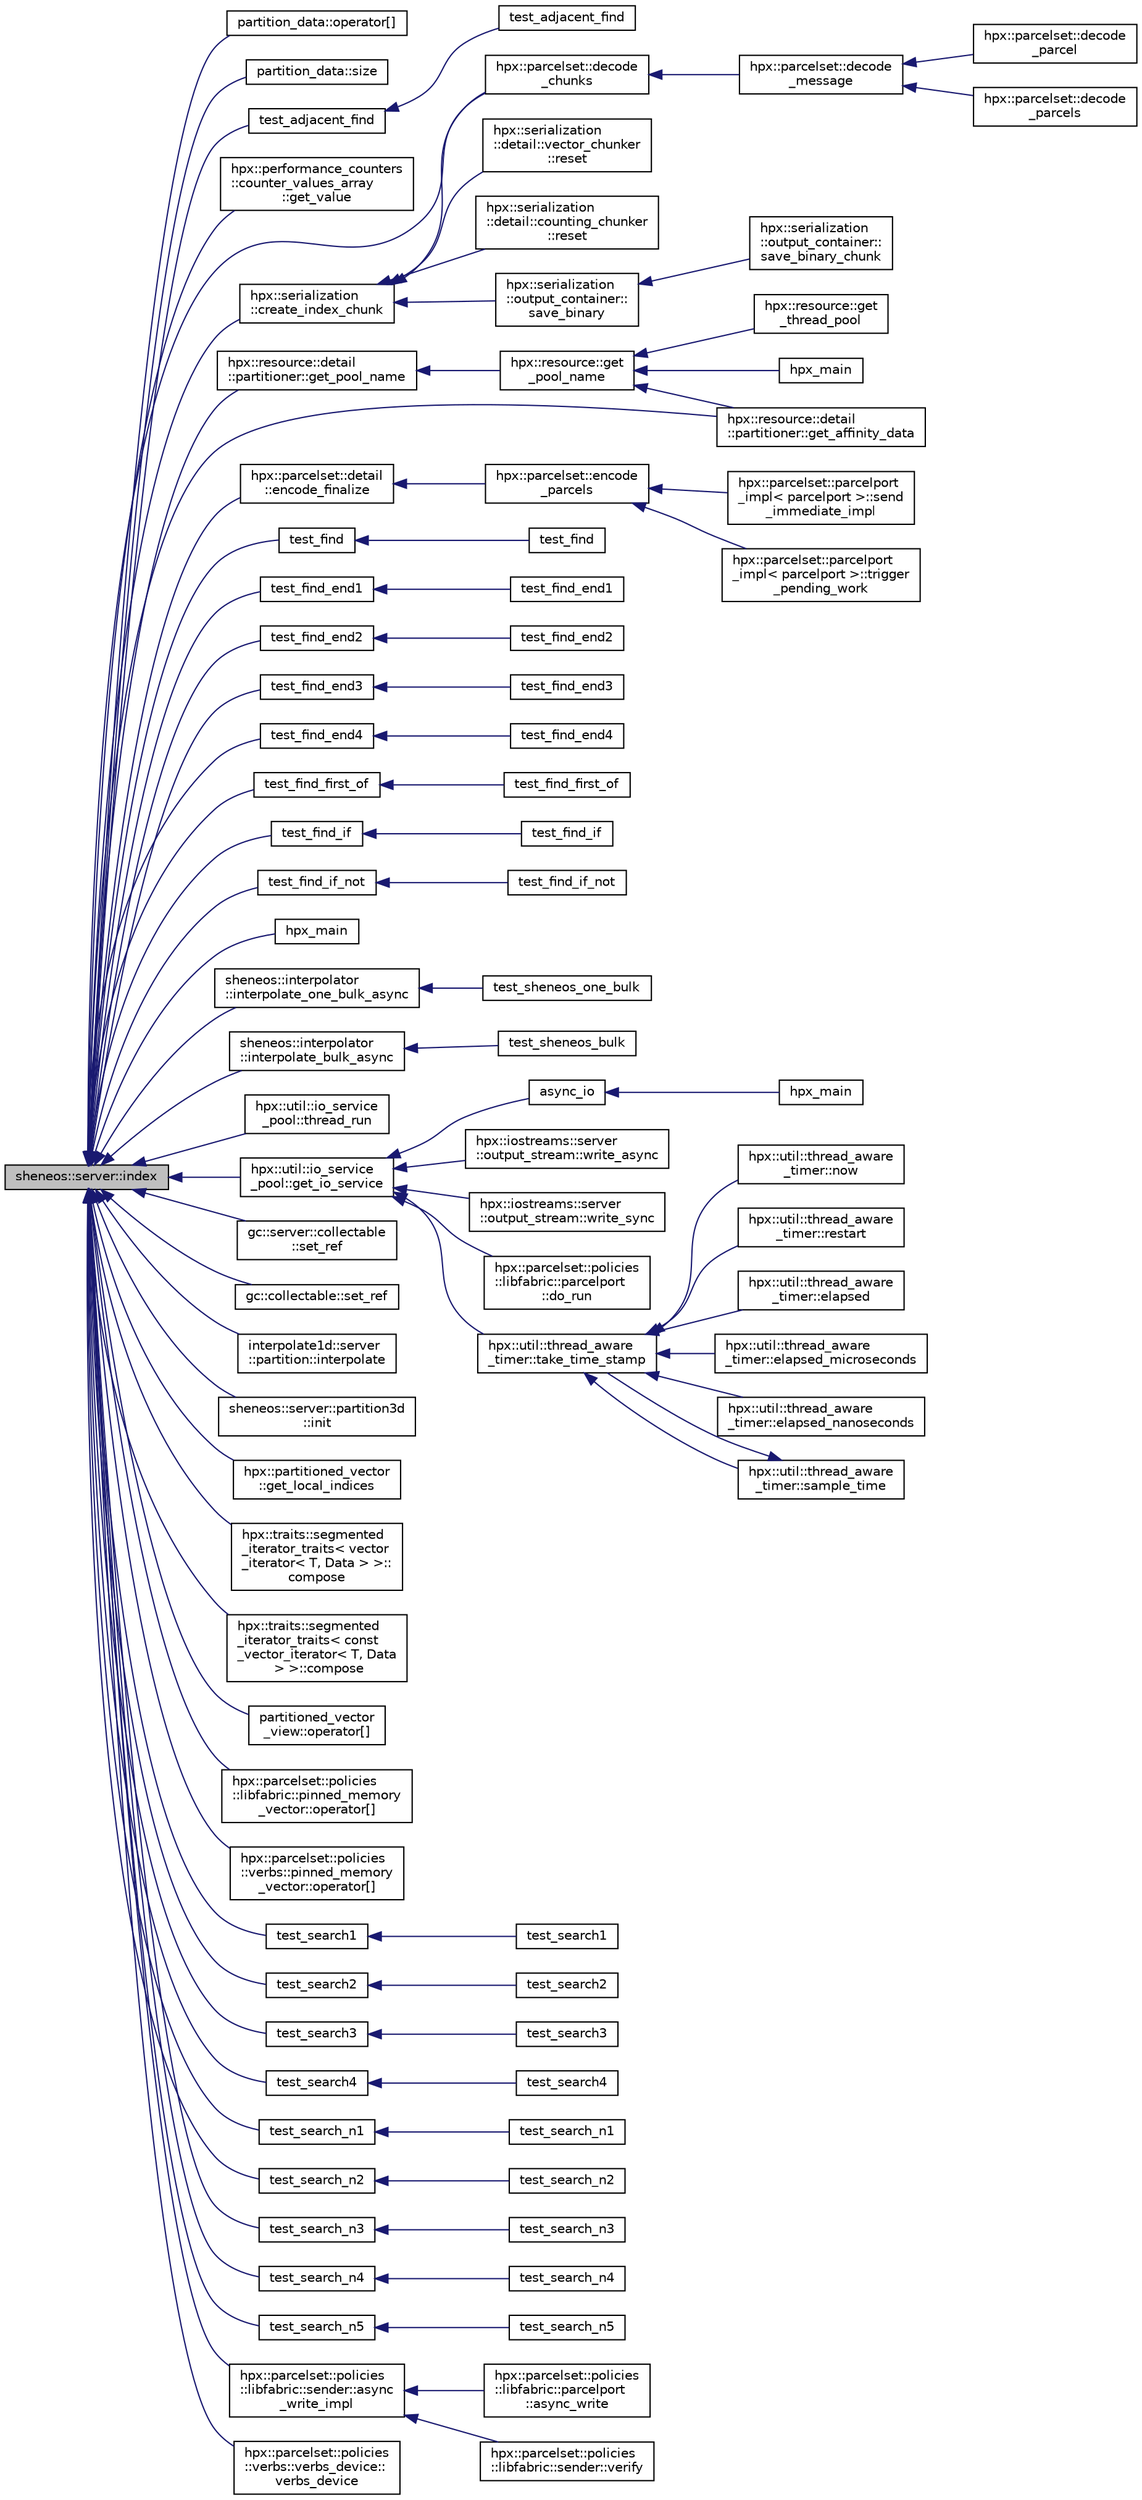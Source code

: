 digraph "sheneos::server::index"
{
  edge [fontname="Helvetica",fontsize="10",labelfontname="Helvetica",labelfontsize="10"];
  node [fontname="Helvetica",fontsize="10",shape=record];
  rankdir="LR";
  Node1 [label="sheneos::server::index",height=0.2,width=0.4,color="black", fillcolor="grey75", style="filled", fontcolor="black"];
  Node1 -> Node2 [dir="back",color="midnightblue",fontsize="10",style="solid",fontname="Helvetica"];
  Node2 [label="partition_data::operator[]",height=0.2,width=0.4,color="black", fillcolor="white", style="filled",URL="$da/d97/structpartition__data.html#a5025dfde8c5b9396bc868ee5fb855f09"];
  Node1 -> Node3 [dir="back",color="midnightblue",fontsize="10",style="solid",fontname="Helvetica"];
  Node3 [label="partition_data::size",height=0.2,width=0.4,color="black", fillcolor="white", style="filled",URL="$da/d97/structpartition__data.html#a4fba3ef8b0d3058a6d6b37718202b9ab"];
  Node1 -> Node4 [dir="back",color="midnightblue",fontsize="10",style="solid",fontname="Helvetica"];
  Node4 [label="test_adjacent_find",height=0.2,width=0.4,color="black", fillcolor="white", style="filled",URL="$d2/d99/adjacentfind_8cpp.html#a085124d7b6db3951bf6d7da430a9c479"];
  Node4 -> Node5 [dir="back",color="midnightblue",fontsize="10",style="solid",fontname="Helvetica"];
  Node5 [label="test_adjacent_find",height=0.2,width=0.4,color="black", fillcolor="white", style="filled",URL="$d2/d99/adjacentfind_8cpp.html#a466f88b66e1561e75c71c0e2d041c4e6"];
  Node1 -> Node6 [dir="back",color="midnightblue",fontsize="10",style="solid",fontname="Helvetica"];
  Node6 [label="hpx::performance_counters\l::counter_values_array\l::get_value",height=0.2,width=0.4,color="black", fillcolor="white", style="filled",URL="$de/d61/structhpx_1_1performance__counters_1_1counter__values__array.html#a52aca24e1d2866a0685707c64a116416",tooltip="Retrieve the &#39;real&#39; value of the counter_value, converted to the requested type T. "];
  Node1 -> Node7 [dir="back",color="midnightblue",fontsize="10",style="solid",fontname="Helvetica"];
  Node7 [label="hpx::parcelset::decode\l_chunks",height=0.2,width=0.4,color="black", fillcolor="white", style="filled",URL="$d4/d41/namespacehpx_1_1parcelset.html#a89e81819a2338ee28ead8fe78c4a940f"];
  Node7 -> Node8 [dir="back",color="midnightblue",fontsize="10",style="solid",fontname="Helvetica"];
  Node8 [label="hpx::parcelset::decode\l_message",height=0.2,width=0.4,color="black", fillcolor="white", style="filled",URL="$d4/d41/namespacehpx_1_1parcelset.html#ab5f27461c52dbbfeab29fe8a37986faa"];
  Node8 -> Node9 [dir="back",color="midnightblue",fontsize="10",style="solid",fontname="Helvetica"];
  Node9 [label="hpx::parcelset::decode\l_parcel",height=0.2,width=0.4,color="black", fillcolor="white", style="filled",URL="$d4/d41/namespacehpx_1_1parcelset.html#a0199ca3fa04e8fa08c9e6b9eec41ebb5"];
  Node8 -> Node10 [dir="back",color="midnightblue",fontsize="10",style="solid",fontname="Helvetica"];
  Node10 [label="hpx::parcelset::decode\l_parcels",height=0.2,width=0.4,color="black", fillcolor="white", style="filled",URL="$d4/d41/namespacehpx_1_1parcelset.html#aa7b4acdaa73e95824f4406d316551b51"];
  Node1 -> Node11 [dir="back",color="midnightblue",fontsize="10",style="solid",fontname="Helvetica"];
  Node11 [label="hpx::resource::detail\l::partitioner::get_pool_name",height=0.2,width=0.4,color="black", fillcolor="white", style="filled",URL="$d0/dab/classhpx_1_1resource_1_1detail_1_1partitioner.html#a10d9722251e04e2ded798ac0540eb25e"];
  Node11 -> Node12 [dir="back",color="midnightblue",fontsize="10",style="solid",fontname="Helvetica"];
  Node12 [label="hpx::resource::get\l_pool_name",height=0.2,width=0.4,color="black", fillcolor="white", style="filled",URL="$dd/da5/namespacehpx_1_1resource.html#abc2ed94ba9496a1f78e41d496791ddd4",tooltip="Return the name of the pool given its internal index. "];
  Node12 -> Node13 [dir="back",color="midnightblue",fontsize="10",style="solid",fontname="Helvetica"];
  Node13 [label="hpx::resource::get\l_thread_pool",height=0.2,width=0.4,color="black", fillcolor="white", style="filled",URL="$dd/da5/namespacehpx_1_1resource.html#a8ab78d95eaa6f193a085a1d983ea9f5b",tooltip="Return the thread pool given its internal index. "];
  Node12 -> Node14 [dir="back",color="midnightblue",fontsize="10",style="solid",fontname="Helvetica"];
  Node14 [label="hpx::resource::detail\l::partitioner::get_affinity_data",height=0.2,width=0.4,color="black", fillcolor="white", style="filled",URL="$d0/dab/classhpx_1_1resource_1_1detail_1_1partitioner.html#a932efced0bbfee361094b8552334d931"];
  Node12 -> Node15 [dir="back",color="midnightblue",fontsize="10",style="solid",fontname="Helvetica"];
  Node15 [label="hpx_main",height=0.2,width=0.4,color="black", fillcolor="white", style="filled",URL="$d8/dd8/resource__partitioner_8cpp.html#ab1825231fb9efbfb464404767c072654"];
  Node1 -> Node16 [dir="back",color="midnightblue",fontsize="10",style="solid",fontname="Helvetica"];
  Node16 [label="hpx::parcelset::detail\l::encode_finalize",height=0.2,width=0.4,color="black", fillcolor="white", style="filled",URL="$dc/d4e/namespacehpx_1_1parcelset_1_1detail.html#a1a3fe6288e251ee3029e87a577e855b1"];
  Node16 -> Node17 [dir="back",color="midnightblue",fontsize="10",style="solid",fontname="Helvetica"];
  Node17 [label="hpx::parcelset::encode\l_parcels",height=0.2,width=0.4,color="black", fillcolor="white", style="filled",URL="$d4/d41/namespacehpx_1_1parcelset.html#a85e1e1a4ee7e78d596f2cd32fa609cac"];
  Node17 -> Node18 [dir="back",color="midnightblue",fontsize="10",style="solid",fontname="Helvetica"];
  Node18 [label="hpx::parcelset::parcelport\l_impl\< parcelport \>::send\l_immediate_impl",height=0.2,width=0.4,color="black", fillcolor="white", style="filled",URL="$db/d0a/classhpx_1_1parcelset_1_1parcelport__impl.html#aa8e1c465a67665c83591d61d2d14a0b0"];
  Node17 -> Node19 [dir="back",color="midnightblue",fontsize="10",style="solid",fontname="Helvetica"];
  Node19 [label="hpx::parcelset::parcelport\l_impl\< parcelport \>::trigger\l_pending_work",height=0.2,width=0.4,color="black", fillcolor="white", style="filled",URL="$db/d0a/classhpx_1_1parcelset_1_1parcelport__impl.html#a590024331c0c701e3585be0cea1e6fd0"];
  Node1 -> Node20 [dir="back",color="midnightblue",fontsize="10",style="solid",fontname="Helvetica"];
  Node20 [label="test_find",height=0.2,width=0.4,color="black", fillcolor="white", style="filled",URL="$d4/dfc/find_8cpp.html#a413cca1acd45c0d8e2f932c6ef2fd02f"];
  Node20 -> Node21 [dir="back",color="midnightblue",fontsize="10",style="solid",fontname="Helvetica"];
  Node21 [label="test_find",height=0.2,width=0.4,color="black", fillcolor="white", style="filled",URL="$d4/dfc/find_8cpp.html#add2f807b977eafe91b6be7e6035d8d6a"];
  Node1 -> Node22 [dir="back",color="midnightblue",fontsize="10",style="solid",fontname="Helvetica"];
  Node22 [label="test_find_end1",height=0.2,width=0.4,color="black", fillcolor="white", style="filled",URL="$de/d27/findend_8cpp.html#a8d69f88e05067fa16f1bc996e4f5204a"];
  Node22 -> Node23 [dir="back",color="midnightblue",fontsize="10",style="solid",fontname="Helvetica"];
  Node23 [label="test_find_end1",height=0.2,width=0.4,color="black", fillcolor="white", style="filled",URL="$de/d27/findend_8cpp.html#a8e03fd67aaf1583b64ad08fb6a7406e0"];
  Node1 -> Node24 [dir="back",color="midnightblue",fontsize="10",style="solid",fontname="Helvetica"];
  Node24 [label="test_find_end2",height=0.2,width=0.4,color="black", fillcolor="white", style="filled",URL="$de/d27/findend_8cpp.html#ae26806919871ed18953e72532f2d5cdd"];
  Node24 -> Node25 [dir="back",color="midnightblue",fontsize="10",style="solid",fontname="Helvetica"];
  Node25 [label="test_find_end2",height=0.2,width=0.4,color="black", fillcolor="white", style="filled",URL="$de/d27/findend_8cpp.html#a311945d5d5b3d9f350365dd5cffa2845"];
  Node1 -> Node26 [dir="back",color="midnightblue",fontsize="10",style="solid",fontname="Helvetica"];
  Node26 [label="test_find_end3",height=0.2,width=0.4,color="black", fillcolor="white", style="filled",URL="$de/d27/findend_8cpp.html#aa91633a737ceadc8e97fe2a305f9cbfc"];
  Node26 -> Node27 [dir="back",color="midnightblue",fontsize="10",style="solid",fontname="Helvetica"];
  Node27 [label="test_find_end3",height=0.2,width=0.4,color="black", fillcolor="white", style="filled",URL="$de/d27/findend_8cpp.html#a80def73fa5f2efde79d81e3e967ee6d7"];
  Node1 -> Node28 [dir="back",color="midnightblue",fontsize="10",style="solid",fontname="Helvetica"];
  Node28 [label="test_find_end4",height=0.2,width=0.4,color="black", fillcolor="white", style="filled",URL="$de/d27/findend_8cpp.html#ad1c1901e09334db9e91e633a700d5e7c"];
  Node28 -> Node29 [dir="back",color="midnightblue",fontsize="10",style="solid",fontname="Helvetica"];
  Node29 [label="test_find_end4",height=0.2,width=0.4,color="black", fillcolor="white", style="filled",URL="$de/d27/findend_8cpp.html#a0a5a7bcf99bd31d589776b7112b1b3d5"];
  Node1 -> Node30 [dir="back",color="midnightblue",fontsize="10",style="solid",fontname="Helvetica"];
  Node30 [label="test_find_first_of",height=0.2,width=0.4,color="black", fillcolor="white", style="filled",URL="$da/d85/findfirstof_8cpp.html#a395a72e54e8fe3e560daf009689d107f"];
  Node30 -> Node31 [dir="back",color="midnightblue",fontsize="10",style="solid",fontname="Helvetica"];
  Node31 [label="test_find_first_of",height=0.2,width=0.4,color="black", fillcolor="white", style="filled",URL="$da/d85/findfirstof_8cpp.html#a581e939710dc9f1b6b142f7306c348ee"];
  Node1 -> Node32 [dir="back",color="midnightblue",fontsize="10",style="solid",fontname="Helvetica"];
  Node32 [label="test_find_if",height=0.2,width=0.4,color="black", fillcolor="white", style="filled",URL="$d4/d38/findif_8cpp.html#abc1eda77a21ef47a5d324973348433d4"];
  Node32 -> Node33 [dir="back",color="midnightblue",fontsize="10",style="solid",fontname="Helvetica"];
  Node33 [label="test_find_if",height=0.2,width=0.4,color="black", fillcolor="white", style="filled",URL="$d4/d38/findif_8cpp.html#aa58ac17d27d62dadbe679e9fa96669ff"];
  Node1 -> Node34 [dir="back",color="midnightblue",fontsize="10",style="solid",fontname="Helvetica"];
  Node34 [label="test_find_if_not",height=0.2,width=0.4,color="black", fillcolor="white", style="filled",URL="$dd/df5/findifnot_8cpp.html#abd4629a4554af3412989223a15203f0d"];
  Node34 -> Node35 [dir="back",color="midnightblue",fontsize="10",style="solid",fontname="Helvetica"];
  Node35 [label="test_find_if_not",height=0.2,width=0.4,color="black", fillcolor="white", style="filled",URL="$dd/df5/findifnot_8cpp.html#aba7e711f39aae766b708708eb4bbafe7"];
  Node1 -> Node36 [dir="back",color="midnightblue",fontsize="10",style="solid",fontname="Helvetica"];
  Node36 [label="hpx_main",height=0.2,width=0.4,color="black", fillcolor="white", style="filled",URL="$d5/dca/hpx__thread__phase_8cpp.html#aaf67a3863f19ff7033e239ebb1204fb7"];
  Node1 -> Node37 [dir="back",color="midnightblue",fontsize="10",style="solid",fontname="Helvetica"];
  Node37 [label="sheneos::interpolator\l::interpolate_one_bulk_async",height=0.2,width=0.4,color="black", fillcolor="white", style="filled",URL="$d1/d8c/classsheneos_1_1interpolator.html#a18fcf160ff63e7a428505c1d113c6d5f"];
  Node37 -> Node38 [dir="back",color="midnightblue",fontsize="10",style="solid",fontname="Helvetica"];
  Node38 [label="test_sheneos_one_bulk",height=0.2,width=0.4,color="black", fillcolor="white", style="filled",URL="$d4/d6e/sheneos__test_8cpp.html#a0d046da43474887772429b5d8ce891dd"];
  Node1 -> Node39 [dir="back",color="midnightblue",fontsize="10",style="solid",fontname="Helvetica"];
  Node39 [label="sheneos::interpolator\l::interpolate_bulk_async",height=0.2,width=0.4,color="black", fillcolor="white", style="filled",URL="$d1/d8c/classsheneos_1_1interpolator.html#a3af5410265c7c90f8ad5212c23de0149"];
  Node39 -> Node40 [dir="back",color="midnightblue",fontsize="10",style="solid",fontname="Helvetica"];
  Node40 [label="test_sheneos_bulk",height=0.2,width=0.4,color="black", fillcolor="white", style="filled",URL="$d4/d6e/sheneos__test_8cpp.html#a77dae88fbc768802b4d1566d71273ded"];
  Node1 -> Node41 [dir="back",color="midnightblue",fontsize="10",style="solid",fontname="Helvetica"];
  Node41 [label="hpx::util::io_service\l_pool::thread_run",height=0.2,width=0.4,color="black", fillcolor="white", style="filled",URL="$db/d19/classhpx_1_1util_1_1io__service__pool.html#a6cbec414d2189f0b339ebe692b044017",tooltip="Activate the thread index for this thread pool. "];
  Node1 -> Node42 [dir="back",color="midnightblue",fontsize="10",style="solid",fontname="Helvetica"];
  Node42 [label="hpx::util::io_service\l_pool::get_io_service",height=0.2,width=0.4,color="black", fillcolor="white", style="filled",URL="$db/d19/classhpx_1_1util_1_1io__service__pool.html#a08117e7497535f3f285e64ccaa22dafa",tooltip="Get an io_service to use. "];
  Node42 -> Node43 [dir="back",color="midnightblue",fontsize="10",style="solid",fontname="Helvetica"];
  Node43 [label="async_io",height=0.2,width=0.4,color="black", fillcolor="white", style="filled",URL="$dc/d10/async__io__low__level_8cpp.html#a09748c851a02e8556a2eb7a3d02e11e5"];
  Node43 -> Node44 [dir="back",color="midnightblue",fontsize="10",style="solid",fontname="Helvetica"];
  Node44 [label="hpx_main",height=0.2,width=0.4,color="black", fillcolor="white", style="filled",URL="$dc/d10/async__io__low__level_8cpp.html#aefd26dd818037509b2241068d57e3e1d"];
  Node42 -> Node45 [dir="back",color="midnightblue",fontsize="10",style="solid",fontname="Helvetica"];
  Node45 [label="hpx::iostreams::server\l::output_stream::write_async",height=0.2,width=0.4,color="black", fillcolor="white", style="filled",URL="$d2/dc6/structhpx_1_1iostreams_1_1server_1_1output__stream.html#adf5bbe90828615c4e04c7833c7122a20"];
  Node42 -> Node46 [dir="back",color="midnightblue",fontsize="10",style="solid",fontname="Helvetica"];
  Node46 [label="hpx::iostreams::server\l::output_stream::write_sync",height=0.2,width=0.4,color="black", fillcolor="white", style="filled",URL="$d2/dc6/structhpx_1_1iostreams_1_1server_1_1output__stream.html#a5ade1a52da0fb211a2e4b418aba2de7e"];
  Node42 -> Node47 [dir="back",color="midnightblue",fontsize="10",style="solid",fontname="Helvetica"];
  Node47 [label="hpx::parcelset::policies\l::libfabric::parcelport\l::do_run",height=0.2,width=0.4,color="black", fillcolor="white", style="filled",URL="$dc/d91/structhpx_1_1parcelset_1_1policies_1_1libfabric_1_1parcelport.html#a6e57ffdf7bb6390a115e6a1cde9872c5"];
  Node42 -> Node48 [dir="back",color="midnightblue",fontsize="10",style="solid",fontname="Helvetica"];
  Node48 [label="hpx::util::thread_aware\l_timer::take_time_stamp",height=0.2,width=0.4,color="black", fillcolor="white", style="filled",URL="$de/d1d/classhpx_1_1util_1_1thread__aware__timer.html#af14ccb9b2257816fb630fbfff60dd9c4"];
  Node48 -> Node49 [dir="back",color="midnightblue",fontsize="10",style="solid",fontname="Helvetica"];
  Node49 [label="hpx::util::thread_aware\l_timer::now",height=0.2,width=0.4,color="black", fillcolor="white", style="filled",URL="$de/d1d/classhpx_1_1util_1_1thread__aware__timer.html#a9361a3da793845c922e362dc3fde9cd6"];
  Node48 -> Node50 [dir="back",color="midnightblue",fontsize="10",style="solid",fontname="Helvetica"];
  Node50 [label="hpx::util::thread_aware\l_timer::restart",height=0.2,width=0.4,color="black", fillcolor="white", style="filled",URL="$de/d1d/classhpx_1_1util_1_1thread__aware__timer.html#a88f210a64557987984f0b776bcad2ddd"];
  Node48 -> Node51 [dir="back",color="midnightblue",fontsize="10",style="solid",fontname="Helvetica"];
  Node51 [label="hpx::util::thread_aware\l_timer::elapsed",height=0.2,width=0.4,color="black", fillcolor="white", style="filled",URL="$de/d1d/classhpx_1_1util_1_1thread__aware__timer.html#a26d807ff873fb2563b9dfd57bd763a07"];
  Node48 -> Node52 [dir="back",color="midnightblue",fontsize="10",style="solid",fontname="Helvetica"];
  Node52 [label="hpx::util::thread_aware\l_timer::elapsed_microseconds",height=0.2,width=0.4,color="black", fillcolor="white", style="filled",URL="$de/d1d/classhpx_1_1util_1_1thread__aware__timer.html#a7d5ef68077ad72ed62f85e7990e9d9fd"];
  Node48 -> Node53 [dir="back",color="midnightblue",fontsize="10",style="solid",fontname="Helvetica"];
  Node53 [label="hpx::util::thread_aware\l_timer::elapsed_nanoseconds",height=0.2,width=0.4,color="black", fillcolor="white", style="filled",URL="$de/d1d/classhpx_1_1util_1_1thread__aware__timer.html#a930f778d1069620bd597512886acc69d"];
  Node48 -> Node54 [dir="back",color="midnightblue",fontsize="10",style="solid",fontname="Helvetica"];
  Node54 [label="hpx::util::thread_aware\l_timer::sample_time",height=0.2,width=0.4,color="black", fillcolor="white", style="filled",URL="$de/d1d/classhpx_1_1util_1_1thread__aware__timer.html#af38b1360accaacbcdc4542ebf446cd44"];
  Node54 -> Node48 [dir="back",color="midnightblue",fontsize="10",style="solid",fontname="Helvetica"];
  Node1 -> Node55 [dir="back",color="midnightblue",fontsize="10",style="solid",fontname="Helvetica"];
  Node55 [label="gc::server::collectable\l::set_ref",height=0.2,width=0.4,color="black", fillcolor="white", style="filled",URL="$da/d76/structgc_1_1server_1_1collectable.html#a8e123e39f5a85da593dc15b5f872748d"];
  Node1 -> Node56 [dir="back",color="midnightblue",fontsize="10",style="solid",fontname="Helvetica"];
  Node56 [label="gc::collectable::set_ref",height=0.2,width=0.4,color="black", fillcolor="white", style="filled",URL="$da/d23/structgc_1_1collectable.html#ac2f842961ba497a32bdc4651c30ceb70"];
  Node1 -> Node57 [dir="back",color="midnightblue",fontsize="10",style="solid",fontname="Helvetica"];
  Node57 [label="interpolate1d::server\l::partition::interpolate",height=0.2,width=0.4,color="black", fillcolor="white", style="filled",URL="$d1/dcd/classinterpolate1d_1_1server_1_1partition.html#a23a6f180d9a3546884973fb02b2d4cde"];
  Node1 -> Node58 [dir="back",color="midnightblue",fontsize="10",style="solid",fontname="Helvetica"];
  Node58 [label="sheneos::server::partition3d\l::init",height=0.2,width=0.4,color="black", fillcolor="white", style="filled",URL="$d6/d76/classsheneos_1_1server_1_1partition3d.html#aacfec4de3b17fb9f1f8bafafcf964fed",tooltip="Initialize this partition. "];
  Node1 -> Node59 [dir="back",color="midnightblue",fontsize="10",style="solid",fontname="Helvetica"];
  Node59 [label="hpx::partitioned_vector\l::get_local_indices",height=0.2,width=0.4,color="black", fillcolor="white", style="filled",URL="$d1/d60/classhpx_1_1partitioned__vector.html#a6bf99167531ef608e374eb3c43f9a099"];
  Node1 -> Node60 [dir="back",color="midnightblue",fontsize="10",style="solid",fontname="Helvetica"];
  Node60 [label="hpx::traits::segmented\l_iterator_traits\< vector\l_iterator\< T, Data \> \>::\lcompose",height=0.2,width=0.4,color="black", fillcolor="white", style="filled",URL="$d4/d94/structhpx_1_1traits_1_1segmented__iterator__traits_3_01vector__iterator_3_01_t_00_01_data_01_4_01_4.html#a9a0c2f806d510413a4b4a13c96757b14"];
  Node1 -> Node61 [dir="back",color="midnightblue",fontsize="10",style="solid",fontname="Helvetica"];
  Node61 [label="hpx::traits::segmented\l_iterator_traits\< const\l_vector_iterator\< T, Data\l \> \>::compose",height=0.2,width=0.4,color="black", fillcolor="white", style="filled",URL="$d1/da2/structhpx_1_1traits_1_1segmented__iterator__traits_3_01const__vector__iterator_3_01_t_00_01_data_01_4_01_4.html#ab189bd29af2805c32b6684d273ae5470"];
  Node1 -> Node62 [dir="back",color="midnightblue",fontsize="10",style="solid",fontname="Helvetica"];
  Node62 [label="partitioned_vector\l_view::operator[]",height=0.2,width=0.4,color="black", fillcolor="white", style="filled",URL="$d7/de4/structpartitioned__vector__view.html#a69f5ce0822904231032c698ece841c00"];
  Node1 -> Node14 [dir="back",color="midnightblue",fontsize="10",style="solid",fontname="Helvetica"];
  Node1 -> Node63 [dir="back",color="midnightblue",fontsize="10",style="solid",fontname="Helvetica"];
  Node63 [label="hpx::parcelset::policies\l::libfabric::pinned_memory\l_vector::operator[]",height=0.2,width=0.4,color="black", fillcolor="white", style="filled",URL="$d5/dc4/classhpx_1_1parcelset_1_1policies_1_1libfabric_1_1pinned__memory__vector.html#a1fa99c5b8278dc5f7713cb79e26e912a"];
  Node1 -> Node64 [dir="back",color="midnightblue",fontsize="10",style="solid",fontname="Helvetica"];
  Node64 [label="hpx::parcelset::policies\l::verbs::pinned_memory\l_vector::operator[]",height=0.2,width=0.4,color="black", fillcolor="white", style="filled",URL="$d4/d9a/classhpx_1_1parcelset_1_1policies_1_1verbs_1_1pinned__memory__vector.html#a5ce161985ac9149cf17ce67f674278db"];
  Node1 -> Node65 [dir="back",color="midnightblue",fontsize="10",style="solid",fontname="Helvetica"];
  Node65 [label="test_search1",height=0.2,width=0.4,color="black", fillcolor="white", style="filled",URL="$d9/def/search_8cpp.html#ad346d573ee66dd6187a30ea59bceaea3"];
  Node65 -> Node66 [dir="back",color="midnightblue",fontsize="10",style="solid",fontname="Helvetica"];
  Node66 [label="test_search1",height=0.2,width=0.4,color="black", fillcolor="white", style="filled",URL="$d9/def/search_8cpp.html#a15b85a24de3d644b9785da13452730d3"];
  Node1 -> Node67 [dir="back",color="midnightblue",fontsize="10",style="solid",fontname="Helvetica"];
  Node67 [label="test_search2",height=0.2,width=0.4,color="black", fillcolor="white", style="filled",URL="$d9/def/search_8cpp.html#add09b04ec0abd97dacd03bfcd5e18d3c"];
  Node67 -> Node68 [dir="back",color="midnightblue",fontsize="10",style="solid",fontname="Helvetica"];
  Node68 [label="test_search2",height=0.2,width=0.4,color="black", fillcolor="white", style="filled",URL="$d9/def/search_8cpp.html#adafbe4e788f63fe8e03858d3aa697b29"];
  Node1 -> Node69 [dir="back",color="midnightblue",fontsize="10",style="solid",fontname="Helvetica"];
  Node69 [label="test_search3",height=0.2,width=0.4,color="black", fillcolor="white", style="filled",URL="$d9/def/search_8cpp.html#a7f1540c27c84641e7ca974fb25007f00"];
  Node69 -> Node70 [dir="back",color="midnightblue",fontsize="10",style="solid",fontname="Helvetica"];
  Node70 [label="test_search3",height=0.2,width=0.4,color="black", fillcolor="white", style="filled",URL="$d9/def/search_8cpp.html#a17779864d8536cff329aee8b606db6ea"];
  Node1 -> Node71 [dir="back",color="midnightblue",fontsize="10",style="solid",fontname="Helvetica"];
  Node71 [label="test_search4",height=0.2,width=0.4,color="black", fillcolor="white", style="filled",URL="$d9/def/search_8cpp.html#ab1e8636d05cc74c819b98e7bd631e67f"];
  Node71 -> Node72 [dir="back",color="midnightblue",fontsize="10",style="solid",fontname="Helvetica"];
  Node72 [label="test_search4",height=0.2,width=0.4,color="black", fillcolor="white", style="filled",URL="$d9/def/search_8cpp.html#a1ac767b3c124b03b7a7bef7072162229"];
  Node1 -> Node73 [dir="back",color="midnightblue",fontsize="10",style="solid",fontname="Helvetica"];
  Node73 [label="test_search_n1",height=0.2,width=0.4,color="black", fillcolor="white", style="filled",URL="$dc/dc5/searchn_8cpp.html#ab86919b9e0a7f05457190c44ef37a9d3"];
  Node73 -> Node74 [dir="back",color="midnightblue",fontsize="10",style="solid",fontname="Helvetica"];
  Node74 [label="test_search_n1",height=0.2,width=0.4,color="black", fillcolor="white", style="filled",URL="$dc/dc5/searchn_8cpp.html#a7bb3d807f60b0efc934ad9015324bbeb"];
  Node1 -> Node75 [dir="back",color="midnightblue",fontsize="10",style="solid",fontname="Helvetica"];
  Node75 [label="test_search_n2",height=0.2,width=0.4,color="black", fillcolor="white", style="filled",URL="$dc/dc5/searchn_8cpp.html#a5472f81aa929e782ac98da2e76f25dcc"];
  Node75 -> Node76 [dir="back",color="midnightblue",fontsize="10",style="solid",fontname="Helvetica"];
  Node76 [label="test_search_n2",height=0.2,width=0.4,color="black", fillcolor="white", style="filled",URL="$dc/dc5/searchn_8cpp.html#a445f44ba8dedc73a77db9ee5527e8671"];
  Node1 -> Node77 [dir="back",color="midnightblue",fontsize="10",style="solid",fontname="Helvetica"];
  Node77 [label="test_search_n3",height=0.2,width=0.4,color="black", fillcolor="white", style="filled",URL="$dc/dc5/searchn_8cpp.html#ac5054a4cf044cdaaa140b41c76e0b120"];
  Node77 -> Node78 [dir="back",color="midnightblue",fontsize="10",style="solid",fontname="Helvetica"];
  Node78 [label="test_search_n3",height=0.2,width=0.4,color="black", fillcolor="white", style="filled",URL="$dc/dc5/searchn_8cpp.html#a2e86e42d1e8f0498685011e9f31a3d91"];
  Node1 -> Node79 [dir="back",color="midnightblue",fontsize="10",style="solid",fontname="Helvetica"];
  Node79 [label="test_search_n4",height=0.2,width=0.4,color="black", fillcolor="white", style="filled",URL="$dc/dc5/searchn_8cpp.html#a7d8302ca5bb3c55cade2d8dedc6e92f8"];
  Node79 -> Node80 [dir="back",color="midnightblue",fontsize="10",style="solid",fontname="Helvetica"];
  Node80 [label="test_search_n4",height=0.2,width=0.4,color="black", fillcolor="white", style="filled",URL="$dc/dc5/searchn_8cpp.html#ac0b233bcd34d03f3d5ecedcefecacf0c"];
  Node1 -> Node81 [dir="back",color="midnightblue",fontsize="10",style="solid",fontname="Helvetica"];
  Node81 [label="test_search_n5",height=0.2,width=0.4,color="black", fillcolor="white", style="filled",URL="$dc/dc5/searchn_8cpp.html#a5e9df3730fbdae8efdbbcbd7b930a239"];
  Node81 -> Node82 [dir="back",color="midnightblue",fontsize="10",style="solid",fontname="Helvetica"];
  Node82 [label="test_search_n5",height=0.2,width=0.4,color="black", fillcolor="white", style="filled",URL="$dc/dc5/searchn_8cpp.html#ab193f7d4ab4641a21b05e6cd6192e65e"];
  Node1 -> Node83 [dir="back",color="midnightblue",fontsize="10",style="solid",fontname="Helvetica"];
  Node83 [label="hpx::parcelset::policies\l::libfabric::sender::async\l_write_impl",height=0.2,width=0.4,color="black", fillcolor="white", style="filled",URL="$dc/d51/structhpx_1_1parcelset_1_1policies_1_1libfabric_1_1sender.html#adea231b4af347f936a08e0e4c773ab27"];
  Node83 -> Node84 [dir="back",color="midnightblue",fontsize="10",style="solid",fontname="Helvetica"];
  Node84 [label="hpx::parcelset::policies\l::libfabric::parcelport\l::async_write",height=0.2,width=0.4,color="black", fillcolor="white", style="filled",URL="$dc/d91/structhpx_1_1parcelset_1_1policies_1_1libfabric_1_1parcelport.html#a0a141201dc86244ea52c8199b0aae836"];
  Node83 -> Node85 [dir="back",color="midnightblue",fontsize="10",style="solid",fontname="Helvetica"];
  Node85 [label="hpx::parcelset::policies\l::libfabric::sender::verify",height=0.2,width=0.4,color="black", fillcolor="white", style="filled",URL="$dc/d51/structhpx_1_1parcelset_1_1policies_1_1libfabric_1_1sender.html#a6bb118c55aa4f3d85d10ef778ed4d102"];
  Node1 -> Node86 [dir="back",color="midnightblue",fontsize="10",style="solid",fontname="Helvetica"];
  Node86 [label="hpx::serialization\l::create_index_chunk",height=0.2,width=0.4,color="black", fillcolor="white", style="filled",URL="$d5/d3c/namespacehpx_1_1serialization.html#a25ced7d96c87c168a4e6e195205c10a9"];
  Node86 -> Node7 [dir="back",color="midnightblue",fontsize="10",style="solid",fontname="Helvetica"];
  Node86 -> Node87 [dir="back",color="midnightblue",fontsize="10",style="solid",fontname="Helvetica"];
  Node87 [label="hpx::serialization\l::detail::vector_chunker\l::reset",height=0.2,width=0.4,color="black", fillcolor="white", style="filled",URL="$d9/d2f/structhpx_1_1serialization_1_1detail_1_1vector__chunker.html#a70b1a35b8ca744d042b8b92decc3f7f5"];
  Node86 -> Node88 [dir="back",color="midnightblue",fontsize="10",style="solid",fontname="Helvetica"];
  Node88 [label="hpx::serialization\l::detail::counting_chunker\l::reset",height=0.2,width=0.4,color="black", fillcolor="white", style="filled",URL="$d9/db1/structhpx_1_1serialization_1_1detail_1_1counting__chunker.html#a9f5bd2e5fe9baf354701cd7a61932226"];
  Node86 -> Node89 [dir="back",color="midnightblue",fontsize="10",style="solid",fontname="Helvetica"];
  Node89 [label="hpx::serialization\l::output_container::\lsave_binary",height=0.2,width=0.4,color="black", fillcolor="white", style="filled",URL="$dc/ddf/structhpx_1_1serialization_1_1output__container.html#a5c30f8ffd499202c2667a7ec10e2abe4"];
  Node89 -> Node90 [dir="back",color="midnightblue",fontsize="10",style="solid",fontname="Helvetica"];
  Node90 [label="hpx::serialization\l::output_container::\lsave_binary_chunk",height=0.2,width=0.4,color="black", fillcolor="white", style="filled",URL="$dc/ddf/structhpx_1_1serialization_1_1output__container.html#a00f7a8763b6b12f20098cef28086be27"];
  Node1 -> Node91 [dir="back",color="midnightblue",fontsize="10",style="solid",fontname="Helvetica"];
  Node91 [label="hpx::parcelset::policies\l::verbs::verbs_device::\lverbs_device",height=0.2,width=0.4,color="black", fillcolor="white", style="filled",URL="$dd/d5e/classhpx_1_1parcelset_1_1policies_1_1verbs_1_1verbs__device.html#a9a3ae05c87daacf414e4e628952a3115"];
}
